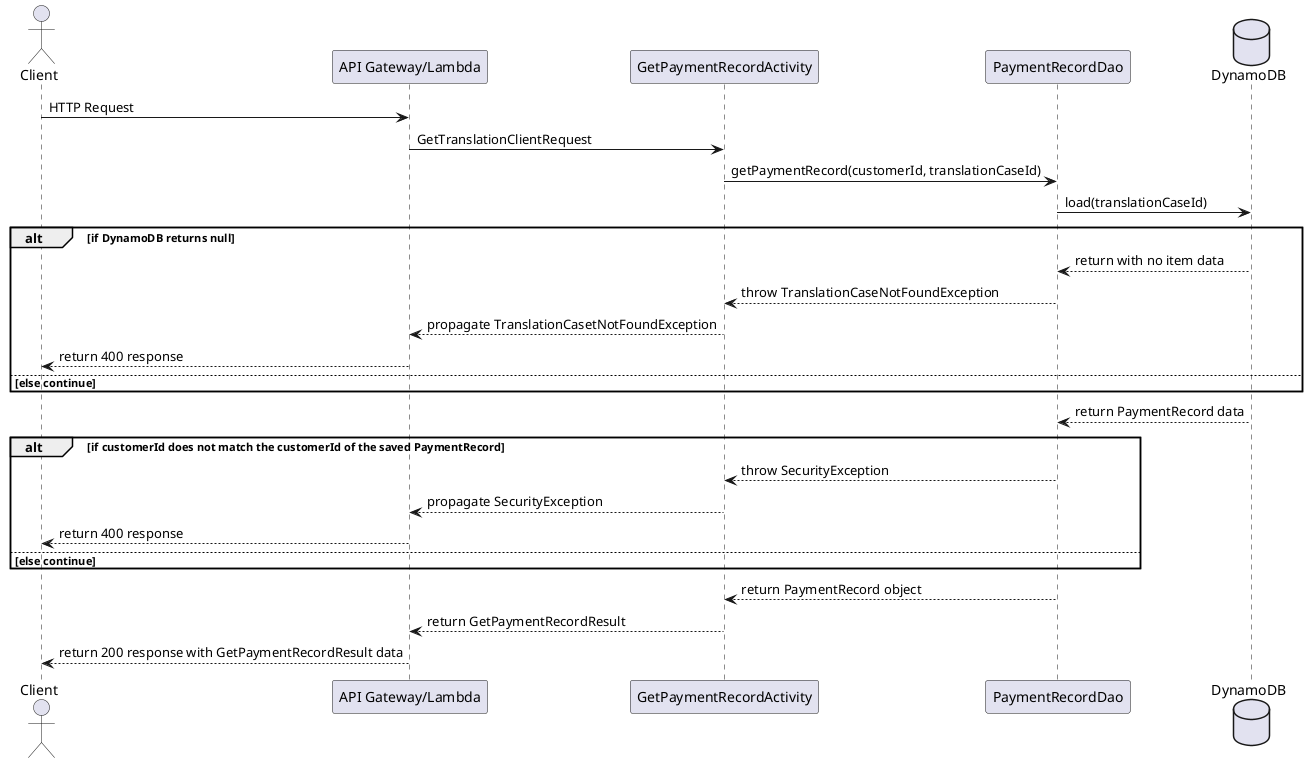 @startuml

actor Client
participant "API Gateway/Lambda"
participant GetPaymentRecordActivity
participant PaymentRecordDao
database    DynamoDB

Client -> "API Gateway/Lambda" : HTTP Request
"API Gateway/Lambda" -> GetPaymentRecordActivity : GetTranslationClientRequest
GetPaymentRecordActivity -> PaymentRecordDao : getPaymentRecord(customerId, translationCaseId)
PaymentRecordDao -> DynamoDB : load(translationCaseId)

alt if DynamoDB returns null
    DynamoDB --> PaymentRecordDao : return with no item data
    PaymentRecordDao --> GetPaymentRecordActivity : throw TranslationCaseNotFoundException
    GetPaymentRecordActivity --> "API Gateway/Lambda" : propagate TranslationCasetNotFoundException
    "API Gateway/Lambda" --> Client : return 400 response
else else continue
end

DynamoDB --> PaymentRecordDao : return PaymentRecord data

alt if customerId does not match the customerId of the saved PaymentRecord
    PaymentRecordDao --> GetPaymentRecordActivity : throw SecurityException
    GetPaymentRecordActivity --> "API Gateway/Lambda" : propagate SecurityException
    "API Gateway/Lambda" --> Client : return 400 response
else else continue
end

PaymentRecordDao --> GetPaymentRecordActivity : return PaymentRecord object
GetPaymentRecordActivity --> "API Gateway/Lambda" : return GetPaymentRecordResult
"API Gateway/Lambda" --> Client : return 200 response with GetPaymentRecordResult data

@enduml